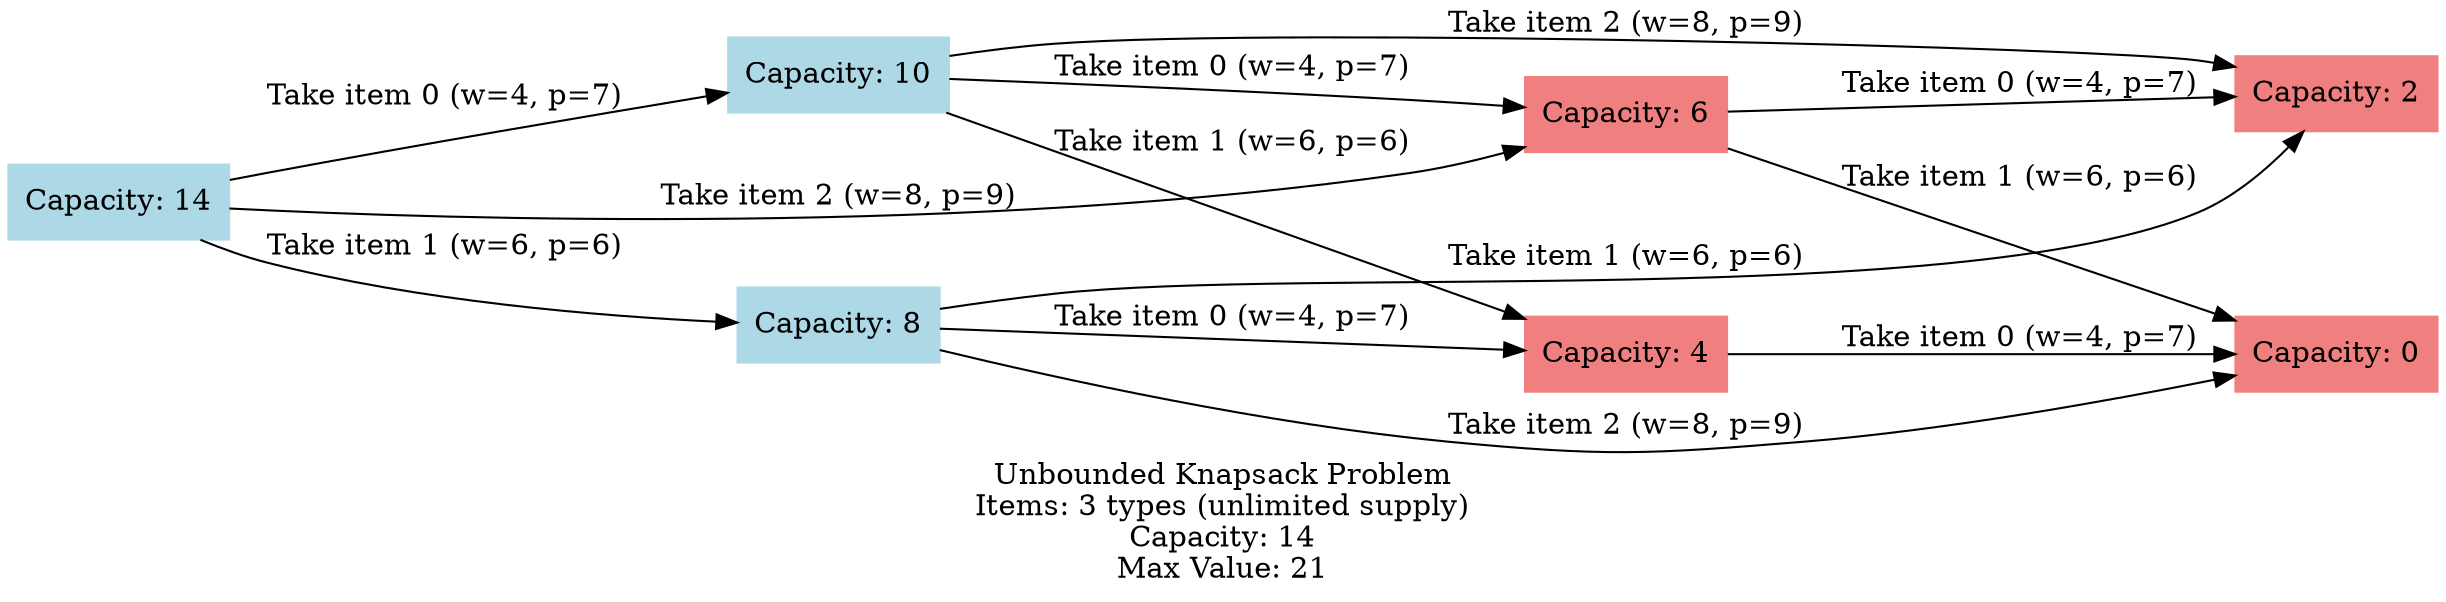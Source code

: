 // Unbounded Knapsack Subproblem Graph
digraph {
	graph [rankdir=LR]
	node [color=lightblue shape=box style=filled]
	"P(14)" [label="Capacity: 14"]
	"P(10)" [label="Capacity: 10"]
	"P(14)" -> "P(10)" [label="Take item 0 (w=4, p=7)"]
	"P(6)" [label="Capacity: 6"]
	"P(10)" -> "P(6)" [label="Take item 0 (w=4, p=7)"]
	"P(2)" [label="Capacity: 2"]
	"P(6)" -> "P(2)" [label="Take item 0 (w=4, p=7)"]
	"P(0)" [label="Capacity: 0"]
	"P(6)" -> "P(0)" [label="Take item 1 (w=6, p=6)"]
	"P(4)" [label="Capacity: 4"]
	"P(10)" -> "P(4)" [label="Take item 1 (w=6, p=6)"]
	"P(4)" -> "P(0)" [label="Take item 0 (w=4, p=7)"]
	"P(10)" -> "P(2)" [label="Take item 2 (w=8, p=9)"]
	"P(8)" [label="Capacity: 8"]
	"P(14)" -> "P(8)" [label="Take item 1 (w=6, p=6)"]
	"P(8)" -> "P(4)" [label="Take item 0 (w=4, p=7)"]
	"P(8)" -> "P(2)" [label="Take item 1 (w=6, p=6)"]
	"P(8)" -> "P(0)" [label="Take item 2 (w=8, p=9)"]
	"P(14)" -> "P(6)" [label="Take item 2 (w=8, p=9)"]
	"P(6)" [color=lightcoral tooltip="Visited 2 times"]
	"P(2)" [color=lightcoral tooltip="Visited 4 times"]
	"P(0)" [color=lightcoral tooltip="Visited 5 times"]
	"P(4)" [color=lightcoral tooltip="Visited 2 times"]
	graph [label="Unbounded Knapsack Problem
Items: 3 types (unlimited supply)
Capacity: 14
Max Value: 21"]
}
